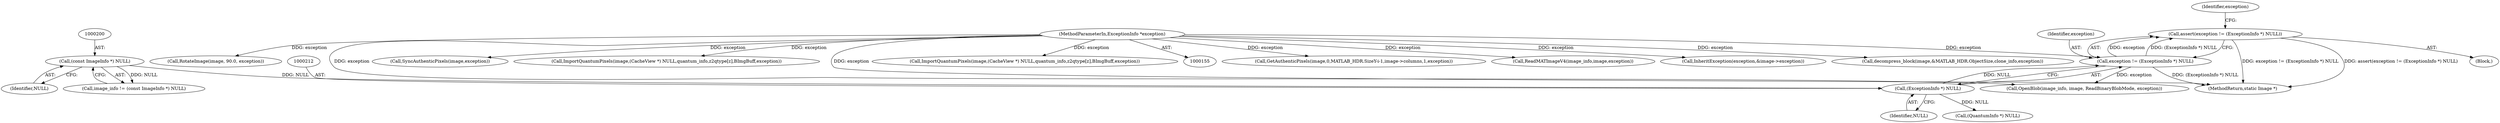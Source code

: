 digraph "0_ImageMagick_e5c063a1007506ba69e97a35effcdef944421c89@API" {
"1000208" [label="(Call,assert(exception != (ExceptionInfo *) NULL))"];
"1000209" [label="(Call,exception != (ExceptionInfo *) NULL)"];
"1000157" [label="(MethodParameterIn,ExceptionInfo *exception)"];
"1000211" [label="(Call,(ExceptionInfo *) NULL)"];
"1000199" [label="(Call,(const ImageInfo *) NULL)"];
"1001910" [label="(MethodReturn,static Image *)"];
"1001235" [label="(Call,GetAuthenticPixels(image,0,MATLAB_HDR.SizeY-i-1,image->columns,1,exception))"];
"1000197" [label="(Call,image_info != (const ImageInfo *) NULL)"];
"1000287" [label="(Call,ReadMATImageV4(image_info,image,exception))"];
"1001124" [label="(Call,InheritException(exception,&image->exception))"];
"1000157" [label="(MethodParameterIn,ExceptionInfo *exception)"];
"1000213" [label="(Identifier,NULL)"];
"1000210" [label="(Identifier,exception)"];
"1000485" [label="(Call,decompress_block(image,&MATLAB_HDR.ObjectSize,clone_info,exception))"];
"1001575" [label="(Call,RotateImage(image, 90.0, exception))"];
"1000211" [label="(Call,(ExceptionInfo *) NULL)"];
"1000237" [label="(Call,OpenBlob(image_info, image, ReadBinaryBlobMode, exception))"];
"1000217" [label="(Identifier,exception)"];
"1000228" [label="(Call,(QuantumInfo *) NULL)"];
"1000201" [label="(Identifier,NULL)"];
"1000209" [label="(Call,exception != (ExceptionInfo *) NULL)"];
"1000158" [label="(Block,)"];
"1000208" [label="(Call,assert(exception != (ExceptionInfo *) NULL))"];
"1000199" [label="(Call,(const ImageInfo *) NULL)"];
"1001403" [label="(Call,SyncAuthenticPixels(image,exception))"];
"1001363" [label="(Call,ImportQuantumPixels(image,(CacheView *) NULL,quantum_info,z2qtype[z],BImgBuff,exception))"];
"1001327" [label="(Call,ImportQuantumPixels(image,(CacheView *) NULL,quantum_info,z2qtype[z],BImgBuff,exception))"];
"1000208" -> "1000158"  [label="AST: "];
"1000208" -> "1000209"  [label="CFG: "];
"1000209" -> "1000208"  [label="AST: "];
"1000217" -> "1000208"  [label="CFG: "];
"1000208" -> "1001910"  [label="DDG: exception != (ExceptionInfo *) NULL"];
"1000208" -> "1001910"  [label="DDG: assert(exception != (ExceptionInfo *) NULL)"];
"1000209" -> "1000208"  [label="DDG: exception"];
"1000209" -> "1000208"  [label="DDG: (ExceptionInfo *) NULL"];
"1000209" -> "1000211"  [label="CFG: "];
"1000210" -> "1000209"  [label="AST: "];
"1000211" -> "1000209"  [label="AST: "];
"1000209" -> "1001910"  [label="DDG: (ExceptionInfo *) NULL"];
"1000157" -> "1000209"  [label="DDG: exception"];
"1000211" -> "1000209"  [label="DDG: NULL"];
"1000209" -> "1000237"  [label="DDG: exception"];
"1000157" -> "1000155"  [label="AST: "];
"1000157" -> "1001910"  [label="DDG: exception"];
"1000157" -> "1000237"  [label="DDG: exception"];
"1000157" -> "1000287"  [label="DDG: exception"];
"1000157" -> "1000485"  [label="DDG: exception"];
"1000157" -> "1001124"  [label="DDG: exception"];
"1000157" -> "1001235"  [label="DDG: exception"];
"1000157" -> "1001327"  [label="DDG: exception"];
"1000157" -> "1001363"  [label="DDG: exception"];
"1000157" -> "1001403"  [label="DDG: exception"];
"1000157" -> "1001575"  [label="DDG: exception"];
"1000211" -> "1000213"  [label="CFG: "];
"1000212" -> "1000211"  [label="AST: "];
"1000213" -> "1000211"  [label="AST: "];
"1000199" -> "1000211"  [label="DDG: NULL"];
"1000211" -> "1000228"  [label="DDG: NULL"];
"1000199" -> "1000197"  [label="AST: "];
"1000199" -> "1000201"  [label="CFG: "];
"1000200" -> "1000199"  [label="AST: "];
"1000201" -> "1000199"  [label="AST: "];
"1000197" -> "1000199"  [label="CFG: "];
"1000199" -> "1000197"  [label="DDG: NULL"];
}
